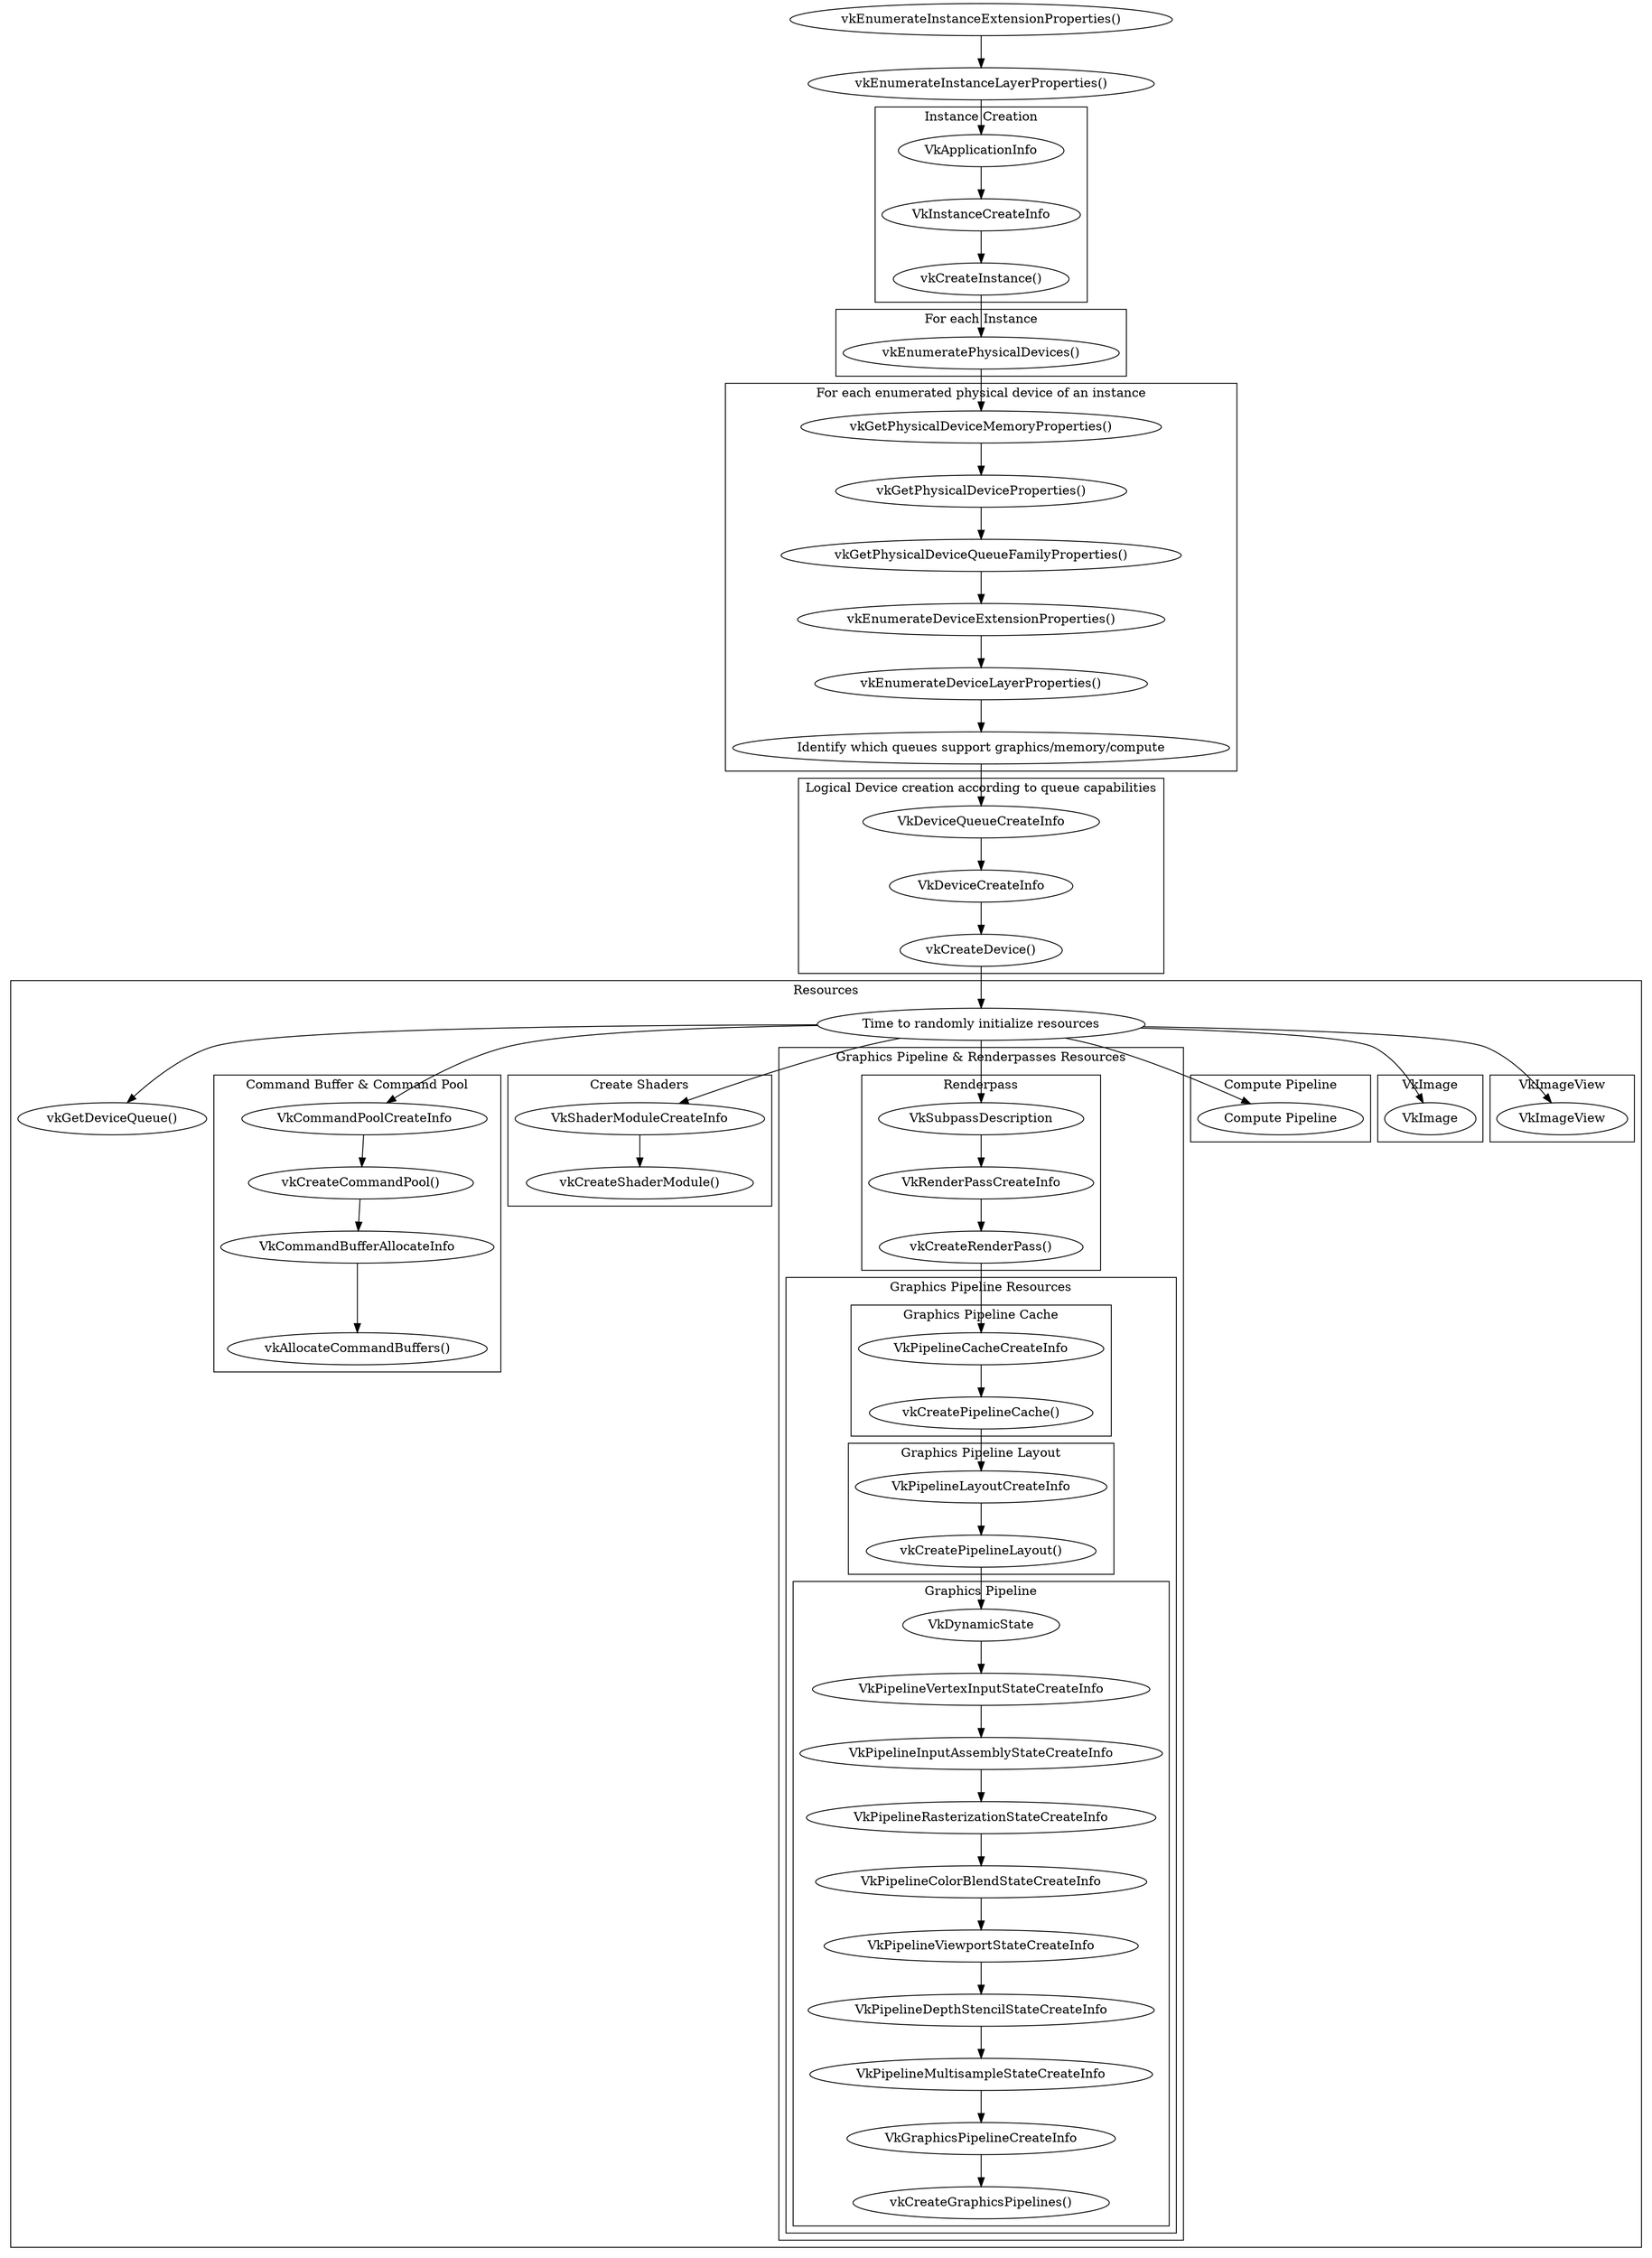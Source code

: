 digraph graphname
{
	a[label="vkEnumerateInstanceExtensionProperties()"];
	b[label="vkEnumerateInstanceLayerProperties()"];

	c[label="VkApplicationInfo"];
	d[label="VkInstanceCreateInfo"];
	e[label="vkCreateInstance()"];

	f[label="vkEnumeratePhysicalDevices()"];

	g[label="vkGetPhysicalDeviceMemoryProperties()"];
	h[label="vkGetPhysicalDeviceProperties()"];
	i[label="vkGetPhysicalDeviceQueueFamilyProperties()"];
	j[label="vkEnumerateDeviceExtensionProperties()"];
	k[label="vkEnumerateDeviceLayerProperties()"];
	l[label="Identify which queues support graphics/memory/compute"];

	m[label="VkDeviceQueueCreateInfo"];
	n[label="VkDeviceCreateInfo"];
	o[label="vkCreateDevice()"];

	p[label="Time to randomly initialize resources"];

	q[label="vkGetDeviceQueue()"];
	r[label="VkCommandPoolCreateInfo"];
	s[label="vkCreateCommandPool()"];
	t[label="VkCommandBufferAllocateInfo"];
	u[label="vkAllocateCommandBuffers()"];

	v[label="VkShaderModuleCreateInfo"];
	w[label="vkCreateShaderModule()"];

	x[label="VkSubpassDescription"];
	y[label="VkRenderPassCreateInfo"];
	z[label="vkCreateRenderPass()"];

	x[label="VkSubpassDescription"];
	y[label="VkRenderPassCreateInfo"];
	z[label="vkCreateRenderPass()"];

	aa[label="VkPipelineCacheCreateInfo"];
	ab[label="vkCreatePipelineCache()"];

	ac[label="VkPipelineLayoutCreateInfo"];
	ad[label="vkCreatePipelineLayout()"];

	ae[label="VkDynamicState"];
	af[label="VkPipelineVertexInputStateCreateInfo"];
	ag[label="VkPipelineInputAssemblyStateCreateInfo"];
	ah[label="VkPipelineRasterizationStateCreateInfo"];
	ai[label="VkPipelineColorBlendStateCreateInfo"];
	aj[label="VkPipelineViewportStateCreateInfo"];
	ak[label="VkPipelineDepthStencilStateCreateInfo"];
	al[label="VkPipelineMultisampleStateCreateInfo"];
	am[label="VkGraphicsPipelineCreateInfo"];
	an[label="vkCreateGraphicsPipelines()"];

	ao[label="Compute Pipeline"];

	ap[label="VkImage"];

	aq[label="VkImageView"];

	a -> b;
	b -> c;

	subgraph cluster_0
	{
		label = "Instance Creation";
		c -> d;
		d -> e;
	}

	subgraph cluster_1
	{
		label = "For each Instance";
		e -> f;
	}

	subgraph cluster_2
	{
		label = "For each enumerated physical device of an instance";
		f -> g;
		g -> h;
		h -> i;
		i -> j;
		j -> k;
		k -> l;
	}

	subgraph cluster_3
	{
		label = "Logical Device creation according to queue capabilities";
		l -> m;
		m -> n;
		n -> o;
	}

	o -> p;

	subgraph cluster_4
	{
		label = "Resources";
		p -> q;
		p -> r;
		p -> v;
		p -> x;
		p -> ao;
		p -> ap;
		p -> aq;

		subgraph cluster_5
		{
			label = "Command Buffer & Command Pool";
			r -> s;
			s -> t;
			t -> u;
		}

		subgraph cluster_6
		{
			label = "Create Shaders";
			v -> w;
		}

		subgraph cluster_7
		{
			label = "Graphics Pipeline & Renderpasses Resources";

			subgraph cluster_8
			{
				label = "Renderpass";
				x -> y;
				y -> z;
			}

			z -> aa;

			subgraph cluster_9
			{
				label = "Graphics Pipeline Resources";

				subgraph cluster_10
				{
					label = "Graphics Pipeline Cache";
					aa -> ab;
				}

				ab -> ac;

				subgraph cluster_11
				{
					label = "Graphics Pipeline Layout";
					ac -> ad;
				}

				ad -> ae;

				subgraph cluster_12
				{
					label = "Graphics Pipeline";
					ae -> af;
					af -> ag;
					ag -> ah;
					ah -> ai;
					ai -> aj;
					aj -> ak;
					ak -> al;
					al -> am;
					am -> an;
				}
			}
		}

		subgraph cluster_13
		{
			label = "Compute Pipeline";
			ao;
		}

		subgraph cluster_14
		{
			label = "VkImage";
			ap;
		}

		subgraph cluster_15
		{
			label = "VkImageView";
			aq;
		}
	}


}